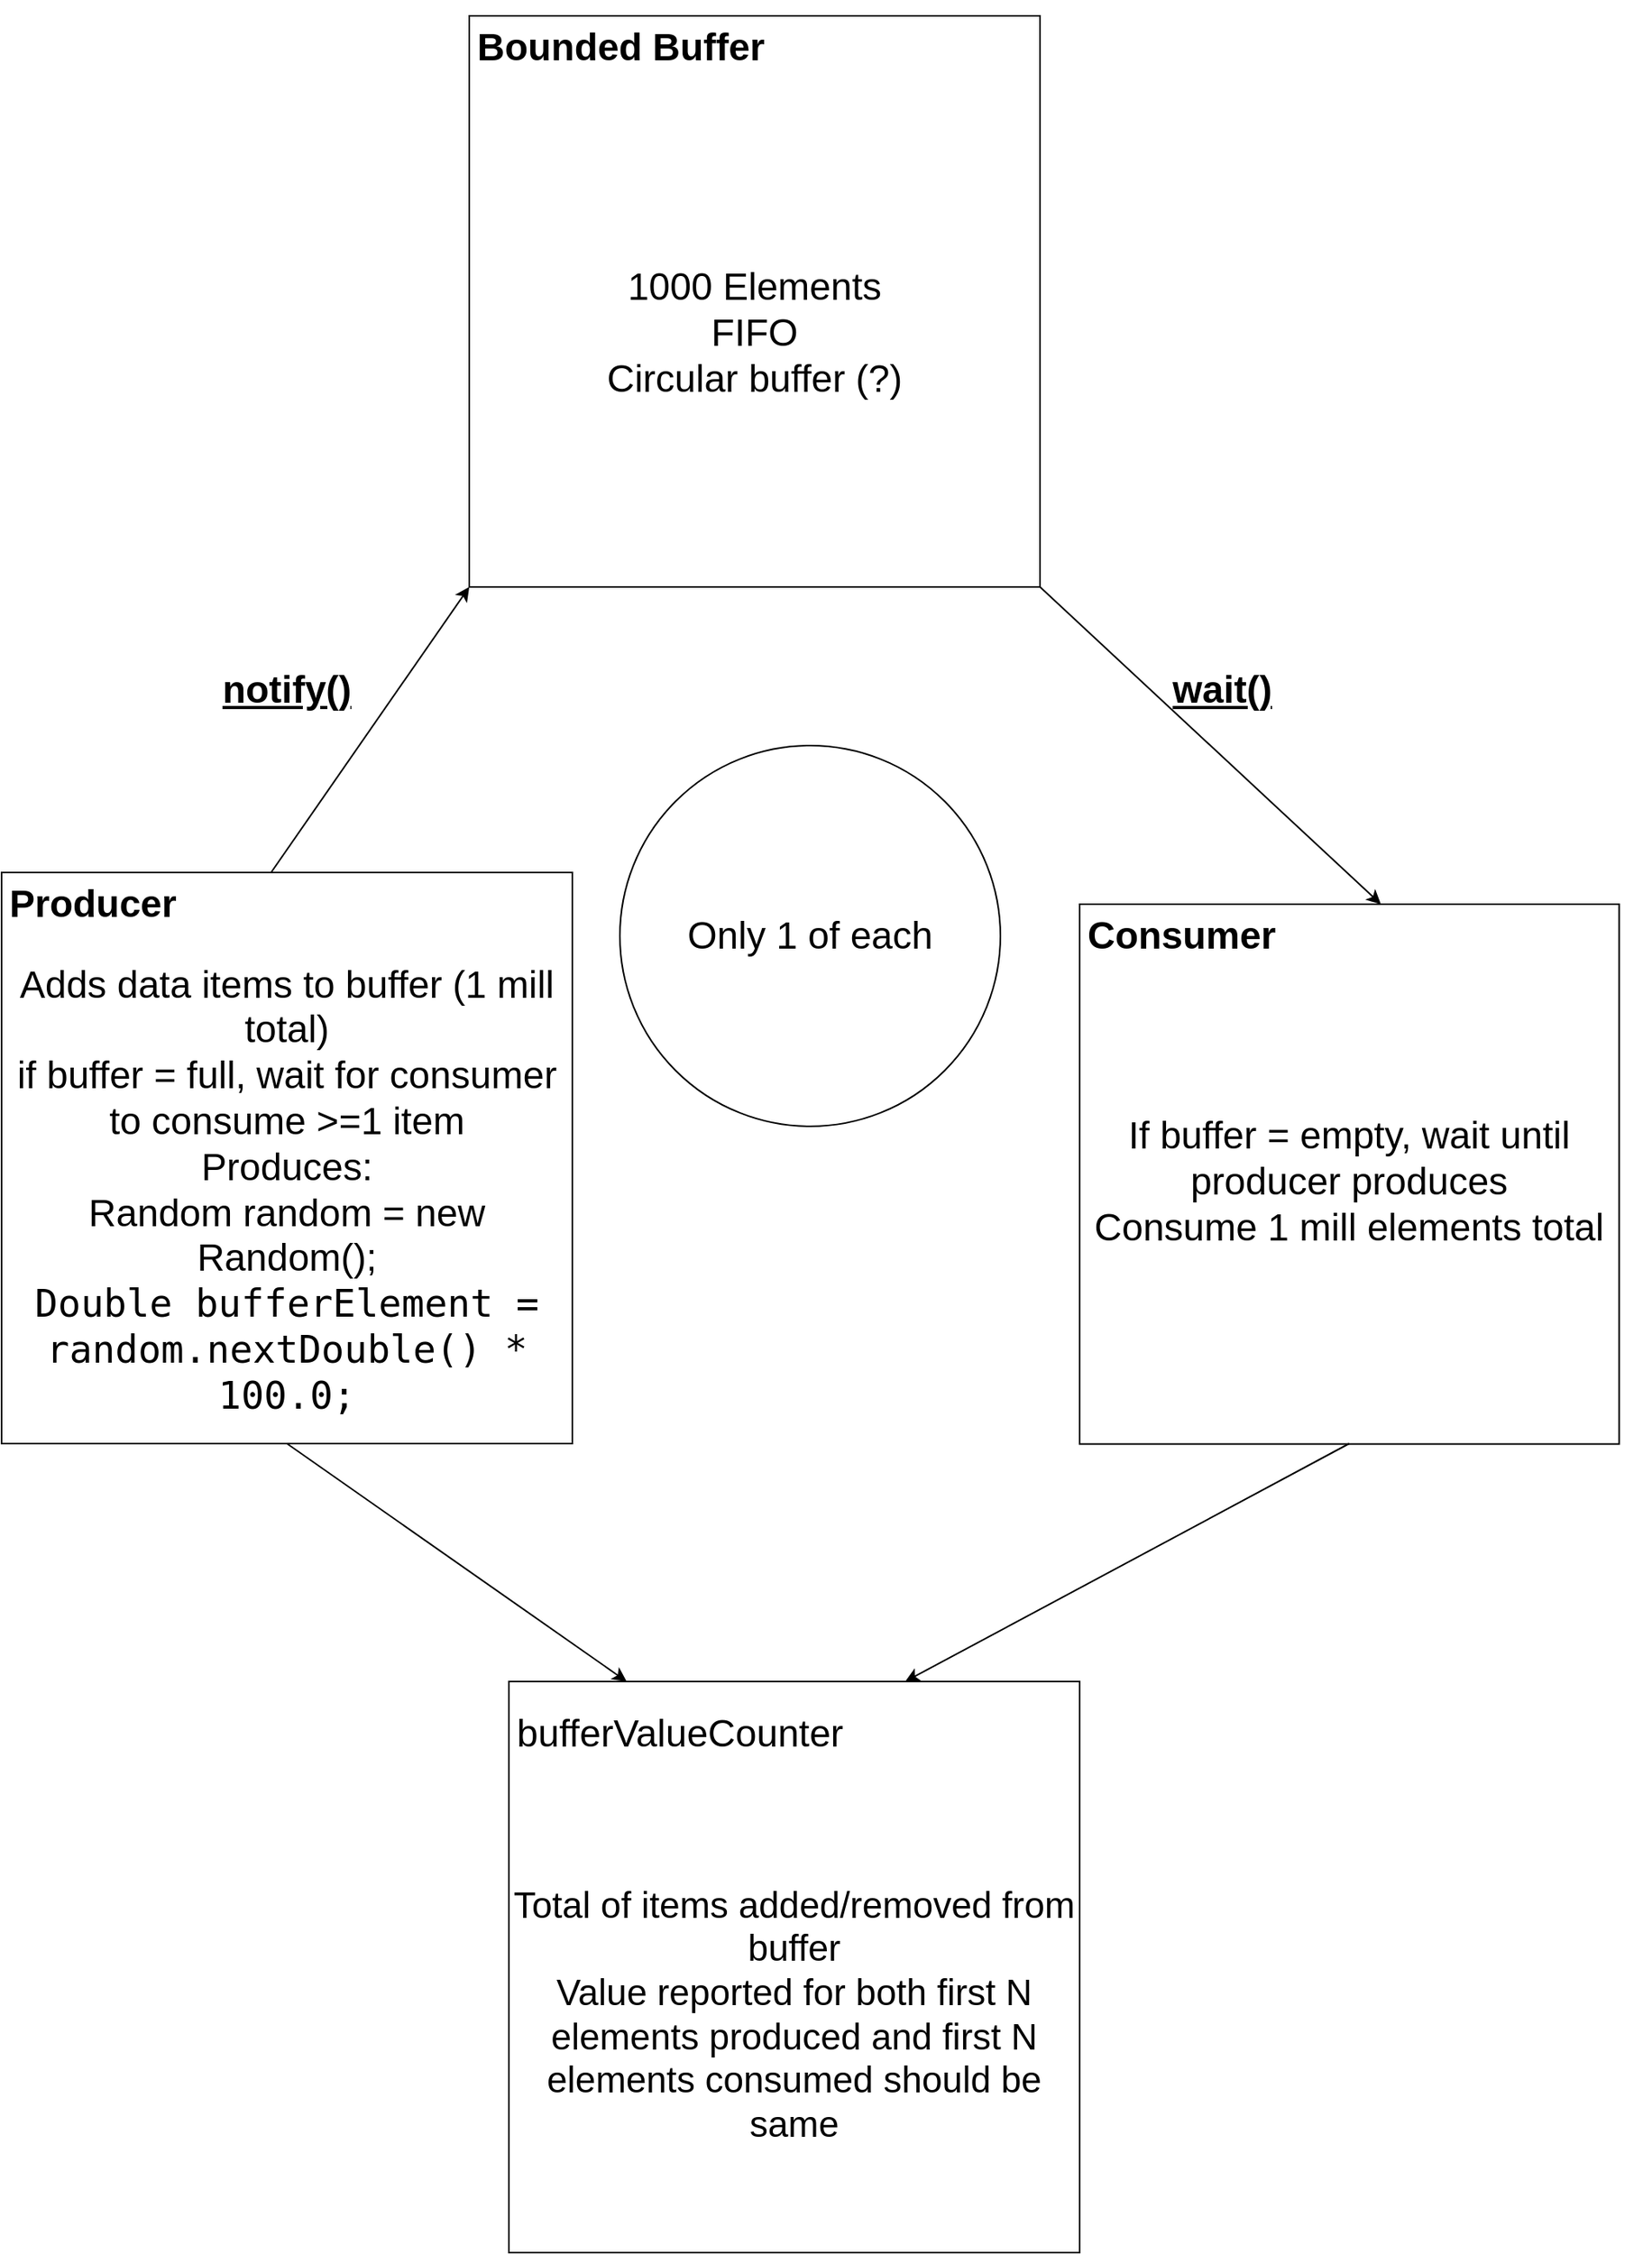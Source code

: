 <mxfile version="20.8.23" type="github">
  <diagram name="Page-1" id="8pjnQd3H3hw6dw11gzk_">
    <mxGraphModel dx="3293" dy="2114" grid="1" gridSize="10" guides="1" tooltips="1" connect="1" arrows="1" fold="1" page="1" pageScale="0.5" pageWidth="850" pageHeight="1100" math="0" shadow="0">
      <root>
        <mxCell id="0" />
        <mxCell id="1" parent="0" />
        <mxCell id="gisW79XmUnSymJOhAwS5-7" value="" style="group;spacing=5;spacingTop=0;" parent="1" vertex="1" connectable="0">
          <mxGeometry x="450" y="440" width="360" height="350" as="geometry" />
        </mxCell>
        <mxCell id="gisW79XmUnSymJOhAwS5-8" value="" style="whiteSpace=wrap;html=1;aspect=fixed;" parent="gisW79XmUnSymJOhAwS5-7" vertex="1">
          <mxGeometry width="340.278" height="340.278" as="geometry" />
        </mxCell>
        <mxCell id="gisW79XmUnSymJOhAwS5-9" value="&lt;h1&gt;Consumer&lt;br&gt;&lt;/h1&gt;" style="text;html=1;strokeColor=none;fillColor=none;spacing=5;spacingTop=-20;whiteSpace=wrap;overflow=hidden;rounded=0;" parent="gisW79XmUnSymJOhAwS5-7" vertex="1">
          <mxGeometry width="190" height="38.889" as="geometry" />
        </mxCell>
        <mxCell id="gisW79XmUnSymJOhAwS5-10" value="&lt;div style=&quot;font-size: 24px;&quot;&gt;&lt;font style=&quot;font-size: 24px;&quot;&gt;If buffer = empty, wait until producer produces&lt;/font&gt;&lt;/div&gt;&lt;div style=&quot;font-size: 24px;&quot;&gt;&lt;font style=&quot;font-size: 24px;&quot;&gt;Consume 1 mill elements total&lt;/font&gt;&lt;/div&gt;&lt;div style=&quot;font-size: 24px;&quot;&gt;&lt;font style=&quot;font-size: 24px;&quot;&gt;&lt;br&gt;&lt;/font&gt;&lt;/div&gt;" style="text;html=1;strokeColor=none;fillColor=none;align=center;verticalAlign=middle;whiteSpace=wrap;rounded=0;spacing=2;" parent="gisW79XmUnSymJOhAwS5-7" vertex="1">
          <mxGeometry y="38.89" width="340" height="301.11" as="geometry" />
        </mxCell>
        <mxCell id="gisW79XmUnSymJOhAwS5-11" value="" style="group;spacing=5;spacingTop=0;" parent="1" vertex="1" connectable="0">
          <mxGeometry x="-230" y="420" width="360" height="360" as="geometry" />
        </mxCell>
        <mxCell id="gisW79XmUnSymJOhAwS5-12" value="" style="whiteSpace=wrap;html=1;aspect=fixed;" parent="gisW79XmUnSymJOhAwS5-11" vertex="1">
          <mxGeometry width="360" height="360" as="geometry" />
        </mxCell>
        <mxCell id="gisW79XmUnSymJOhAwS5-13" value="&lt;h1&gt;Producer&lt;br&gt;&lt;/h1&gt;" style="text;html=1;strokeColor=none;fillColor=none;spacing=5;spacingTop=-20;whiteSpace=wrap;overflow=hidden;rounded=0;" parent="gisW79XmUnSymJOhAwS5-11" vertex="1">
          <mxGeometry width="190" height="40" as="geometry" />
        </mxCell>
        <mxCell id="gisW79XmUnSymJOhAwS5-14" value="&lt;div style=&quot;font-size: 24px;&quot;&gt;&lt;font style=&quot;font-size: 24px;&quot;&gt;Adds data items to buffer (1 mill total)&lt;br&gt;&lt;/font&gt;&lt;/div&gt;&lt;div style=&quot;font-size: 24px;&quot;&gt;&lt;font style=&quot;font-size: 24px;&quot;&gt;if buffer = full, wait for consumer to consume &amp;gt;=1 item&lt;/font&gt;&lt;/div&gt;&lt;div style=&quot;font-size: 24px;&quot;&gt;&lt;font style=&quot;font-size: 24px;&quot;&gt;Produces:&lt;/font&gt;&lt;/div&gt;&lt;div style=&quot;font-size: 24px;&quot;&gt;&lt;font style=&quot;font-size: 24px;&quot;&gt;Random random = new Random();&lt;br role=&quot;presentation&quot;&gt;&lt;span dir=&quot;ltr&quot; role=&quot;presentation&quot; style=&quot;left: 13.33%; top: 56.93%; font-size: calc(var(--scale-factor)*10.08px); font-family: monospace; transform: scaleX(1.084);&quot;&gt;Double buffer&lt;/span&gt;&lt;span dir=&quot;ltr&quot; role=&quot;presentation&quot; style=&quot;left: 26.08%; top: 56.93%; font-size: calc(var(--scale-factor)*10.08px); font-family: monospace; transform: scaleX(1.083);&quot;&gt;Element = random.nextDouble() * 100.0;&lt;/span&gt;&lt;/font&gt;&lt;/div&gt;" style="text;html=1;strokeColor=none;fillColor=none;align=center;verticalAlign=middle;whiteSpace=wrap;rounded=0;spacing=2;spacingTop=0;" parent="gisW79XmUnSymJOhAwS5-11" vertex="1">
          <mxGeometry y="40" width="360" height="320" as="geometry" />
        </mxCell>
        <mxCell id="gisW79XmUnSymJOhAwS5-15" value="" style="group;spacing=5;spacingTop=0;" parent="1" vertex="1" connectable="0">
          <mxGeometry x="65" y="-120" width="360" height="360" as="geometry" />
        </mxCell>
        <mxCell id="gisW79XmUnSymJOhAwS5-2" value="" style="whiteSpace=wrap;html=1;aspect=fixed;" parent="gisW79XmUnSymJOhAwS5-15" vertex="1">
          <mxGeometry width="360" height="360" as="geometry" />
        </mxCell>
        <mxCell id="gisW79XmUnSymJOhAwS5-4" value="&lt;h1&gt;Bounded Buffer&lt;br&gt;&lt;/h1&gt;" style="text;html=1;strokeColor=none;fillColor=none;spacing=5;spacingTop=-20;whiteSpace=wrap;overflow=hidden;rounded=0;" parent="gisW79XmUnSymJOhAwS5-15" vertex="1">
          <mxGeometry width="190" height="40" as="geometry" />
        </mxCell>
        <mxCell id="gisW79XmUnSymJOhAwS5-5" value="&lt;div style=&quot;font-size: 24px;&quot;&gt;&lt;font style=&quot;font-size: 24px;&quot;&gt;1000 Elements&lt;/font&gt;&lt;/div&gt;&lt;div style=&quot;font-size: 24px;&quot;&gt;&lt;font style=&quot;font-size: 24px;&quot;&gt;FIFO&lt;/font&gt;&lt;/div&gt;&lt;div style=&quot;font-size: 24px;&quot;&gt;&lt;font style=&quot;font-size: 24px;&quot;&gt;&lt;font style=&quot;font-size: 24px;&quot;&gt;Circular buffer (?)&lt;/font&gt;&lt;br&gt;&lt;/font&gt;&lt;/div&gt;" style="text;html=1;strokeColor=none;fillColor=none;align=center;verticalAlign=middle;whiteSpace=wrap;rounded=0;" parent="gisW79XmUnSymJOhAwS5-15" vertex="1">
          <mxGeometry y="40" width="360" height="320" as="geometry" />
        </mxCell>
        <mxCell id="gisW79XmUnSymJOhAwS5-17" value="" style="endArrow=classic;html=1;rounded=0;entryX=0;entryY=1;entryDx=0;entryDy=0;" parent="1" target="gisW79XmUnSymJOhAwS5-5" edge="1">
          <mxGeometry width="50" height="50" relative="1" as="geometry">
            <mxPoint x="-60" y="420" as="sourcePoint" />
            <mxPoint x="-10" y="370" as="targetPoint" />
          </mxGeometry>
        </mxCell>
        <mxCell id="gisW79XmUnSymJOhAwS5-18" value="" style="endArrow=classic;html=1;rounded=0;entryX=1;entryY=0;entryDx=0;entryDy=0;exitX=1;exitY=1;exitDx=0;exitDy=0;" parent="1" source="gisW79XmUnSymJOhAwS5-5" target="gisW79XmUnSymJOhAwS5-9" edge="1">
          <mxGeometry width="50" height="50" relative="1" as="geometry">
            <mxPoint x="510" y="80" as="sourcePoint" />
            <mxPoint x="590" y="340" as="targetPoint" />
          </mxGeometry>
        </mxCell>
        <mxCell id="gisW79XmUnSymJOhAwS5-20" value="wait()" style="text;html=1;strokeColor=none;fillColor=none;align=center;verticalAlign=middle;whiteSpace=wrap;rounded=0;fontStyle=5;fontSize=24;" parent="1" vertex="1">
          <mxGeometry x="510" y="290" width="60" height="30" as="geometry" />
        </mxCell>
        <mxCell id="gisW79XmUnSymJOhAwS5-21" value="notify()" style="text;html=1;strokeColor=none;fillColor=none;align=center;verticalAlign=middle;whiteSpace=wrap;rounded=0;fontStyle=5;fontSize=24;" parent="1" vertex="1">
          <mxGeometry x="-80" y="290" width="60" height="30" as="geometry" />
        </mxCell>
        <mxCell id="gisW79XmUnSymJOhAwS5-22" value="Only 1 of each" style="ellipse;whiteSpace=wrap;html=1;aspect=fixed;fontSize=24;" parent="1" vertex="1">
          <mxGeometry x="160" y="340" width="240" height="240" as="geometry" />
        </mxCell>
        <mxCell id="gisW79XmUnSymJOhAwS5-23" value="" style="group;fontSize=23;" parent="1" vertex="1" connectable="0">
          <mxGeometry x="90" y="930" width="360" height="360" as="geometry" />
        </mxCell>
        <mxCell id="gisW79XmUnSymJOhAwS5-24" value="" style="whiteSpace=wrap;html=1;aspect=fixed;fontSize=23;" parent="gisW79XmUnSymJOhAwS5-23" vertex="1">
          <mxGeometry width="360" height="360" as="geometry" />
        </mxCell>
        <mxCell id="gisW79XmUnSymJOhAwS5-25" value="&lt;div style=&quot;font-size: 24px;&quot;&gt;&lt;font style=&quot;font-size: 24px;&quot;&gt;&lt;br&gt;&lt;/font&gt;&lt;/div&gt;&lt;div style=&quot;font-size: 24px;&quot;&gt;&lt;font style=&quot;font-size: 24px;&quot;&gt;bufferValueCounter&lt;/font&gt;&lt;/div&gt;" style="text;html=1;strokeColor=none;fillColor=none;spacing=5;spacingTop=-20;whiteSpace=wrap;overflow=hidden;rounded=0;fontSize=23;" parent="gisW79XmUnSymJOhAwS5-23" vertex="1">
          <mxGeometry width="220" height="50" as="geometry" />
        </mxCell>
        <mxCell id="gisW79XmUnSymJOhAwS5-26" value="&lt;div&gt;Total of items added/removed from buffer&lt;/div&gt;&lt;div&gt;Value reported for both first N elements produced and first N elements consumed should be same&lt;br&gt;&lt;/div&gt;" style="text;html=1;strokeColor=none;fillColor=none;align=center;verticalAlign=middle;whiteSpace=wrap;rounded=0;fontSize=23;" parent="gisW79XmUnSymJOhAwS5-23" vertex="1">
          <mxGeometry y="60" width="360" height="300" as="geometry" />
        </mxCell>
        <mxCell id="gisW79XmUnSymJOhAwS5-28" value="" style="endArrow=classic;html=1;rounded=0;fontSize=24;exitX=0.5;exitY=1;exitDx=0;exitDy=0;" parent="1" source="gisW79XmUnSymJOhAwS5-14" target="gisW79XmUnSymJOhAwS5-25" edge="1">
          <mxGeometry width="50" height="50" relative="1" as="geometry">
            <mxPoint x="210" y="830" as="sourcePoint" />
            <mxPoint x="260" y="780" as="targetPoint" />
          </mxGeometry>
        </mxCell>
        <mxCell id="gisW79XmUnSymJOhAwS5-29" value="" style="endArrow=classic;html=1;rounded=0;fontSize=24;exitX=0.5;exitY=1;exitDx=0;exitDy=0;" parent="1" source="gisW79XmUnSymJOhAwS5-10" edge="1">
          <mxGeometry width="50" height="50" relative="1" as="geometry">
            <mxPoint x="630" y="870" as="sourcePoint" />
            <mxPoint x="340" y="930" as="targetPoint" />
          </mxGeometry>
        </mxCell>
      </root>
    </mxGraphModel>
  </diagram>
</mxfile>
